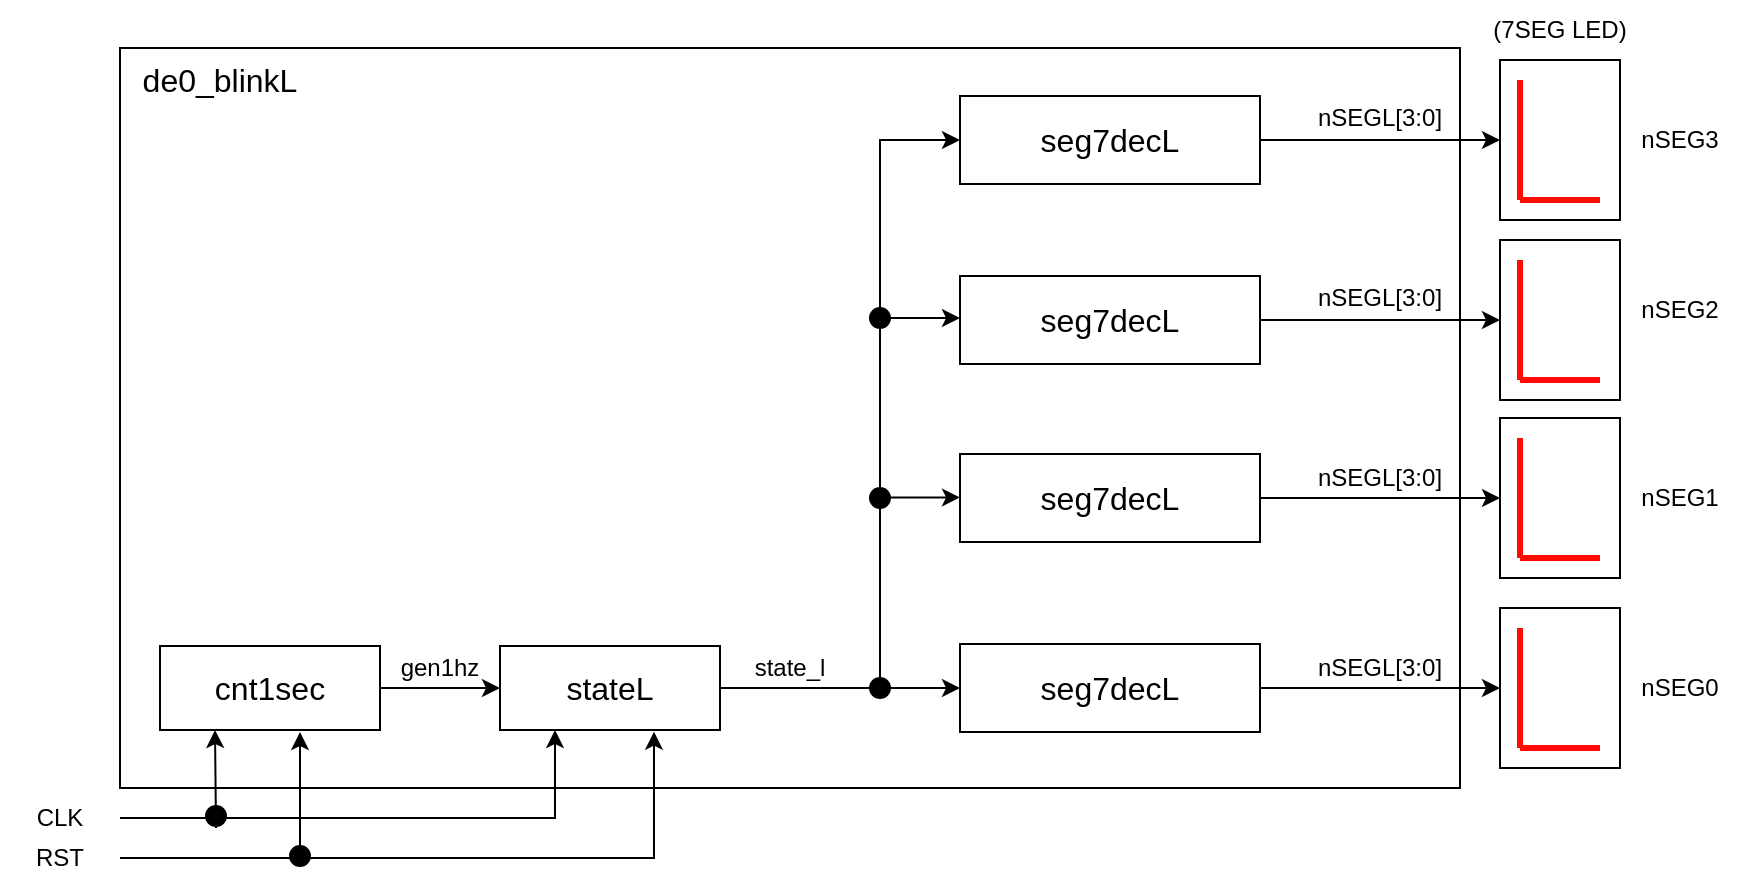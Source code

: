 <mxfile version="23.1.5" type="device">
  <diagram name="ページ1" id="_lpbjvuIAPRxVAizu4rP">
    <mxGraphModel dx="1195" dy="703" grid="1" gridSize="10" guides="1" tooltips="1" connect="1" arrows="1" fold="1" page="1" pageScale="1" pageWidth="1169" pageHeight="827" math="0" shadow="0">
      <root>
        <mxCell id="0" />
        <mxCell id="1" parent="0" />
        <mxCell id="twBeUbBtsLwBUZbS8eGF-85" value="&lt;div style=&quot;text-align: left;&quot;&gt;&lt;br&gt;&lt;/div&gt;" style="rounded=0;whiteSpace=wrap;html=1;" parent="1" vertex="1">
          <mxGeometry x="320" y="170" width="670" height="370" as="geometry" />
        </mxCell>
        <mxCell id="FP-CorOqzPrRMIkwvhT1-6" style="edgeStyle=orthogonalEdgeStyle;rounded=0;orthogonalLoop=1;jettySize=auto;html=1;exitX=1;exitY=0.5;exitDx=0;exitDy=0;entryX=0;entryY=0.5;entryDx=0;entryDy=0;" edge="1" parent="1" source="twBeUbBtsLwBUZbS8eGF-1" target="twBeUbBtsLwBUZbS8eGF-7">
          <mxGeometry relative="1" as="geometry" />
        </mxCell>
        <mxCell id="twBeUbBtsLwBUZbS8eGF-1" value="&lt;span style=&quot;font-size: 16px;&quot;&gt;seg7decL&lt;/span&gt;" style="rounded=0;whiteSpace=wrap;html=1;" parent="1" vertex="1">
          <mxGeometry x="740" y="194" width="150" height="44" as="geometry" />
        </mxCell>
        <mxCell id="twBeUbBtsLwBUZbS8eGF-16" value="" style="group" parent="1" vertex="1" connectable="0">
          <mxGeometry x="1010" y="176" width="60" height="80" as="geometry" />
        </mxCell>
        <mxCell id="twBeUbBtsLwBUZbS8eGF-7" value="" style="rounded=0;whiteSpace=wrap;html=1;" parent="twBeUbBtsLwBUZbS8eGF-16" vertex="1">
          <mxGeometry width="60" height="80" as="geometry" />
        </mxCell>
        <mxCell id="twBeUbBtsLwBUZbS8eGF-10" value="" style="endArrow=none;html=1;rounded=0;strokeColor=#FF0B03;strokeWidth=3;" parent="twBeUbBtsLwBUZbS8eGF-16" edge="1">
          <mxGeometry width="50" height="50" relative="1" as="geometry">
            <mxPoint x="10" y="70" as="sourcePoint" />
            <mxPoint x="50" y="70" as="targetPoint" />
          </mxGeometry>
        </mxCell>
        <mxCell id="twBeUbBtsLwBUZbS8eGF-13" value="" style="endArrow=none;html=1;rounded=0;strokeColor=#FF0B03;strokeWidth=3;" parent="twBeUbBtsLwBUZbS8eGF-16" edge="1">
          <mxGeometry width="50" height="50" relative="1" as="geometry">
            <mxPoint x="10" y="10" as="sourcePoint" />
            <mxPoint x="10" y="40" as="targetPoint" />
          </mxGeometry>
        </mxCell>
        <mxCell id="twBeUbBtsLwBUZbS8eGF-14" value="" style="endArrow=none;html=1;rounded=0;strokeColor=#FF0B03;strokeWidth=3;" parent="twBeUbBtsLwBUZbS8eGF-16" edge="1">
          <mxGeometry width="50" height="50" relative="1" as="geometry">
            <mxPoint x="10" y="40" as="sourcePoint" />
            <mxPoint x="10" y="70" as="targetPoint" />
          </mxGeometry>
        </mxCell>
        <mxCell id="twBeUbBtsLwBUZbS8eGF-20" value="" style="group" parent="1" vertex="1" connectable="0">
          <mxGeometry x="1010" y="266" width="60" height="80" as="geometry" />
        </mxCell>
        <mxCell id="twBeUbBtsLwBUZbS8eGF-21" value="" style="rounded=0;whiteSpace=wrap;html=1;" parent="twBeUbBtsLwBUZbS8eGF-20" vertex="1">
          <mxGeometry width="60" height="80" as="geometry" />
        </mxCell>
        <mxCell id="twBeUbBtsLwBUZbS8eGF-24" value="" style="endArrow=none;html=1;rounded=0;strokeColor=#FF0B03;strokeWidth=3;" parent="twBeUbBtsLwBUZbS8eGF-20" edge="1">
          <mxGeometry width="50" height="50" relative="1" as="geometry">
            <mxPoint x="10" y="70" as="sourcePoint" />
            <mxPoint x="50" y="70" as="targetPoint" />
          </mxGeometry>
        </mxCell>
        <mxCell id="twBeUbBtsLwBUZbS8eGF-27" value="" style="endArrow=none;html=1;rounded=0;strokeColor=#FF0B03;strokeWidth=3;" parent="twBeUbBtsLwBUZbS8eGF-20" edge="1">
          <mxGeometry width="50" height="50" relative="1" as="geometry">
            <mxPoint x="10" y="10" as="sourcePoint" />
            <mxPoint x="10" y="40" as="targetPoint" />
          </mxGeometry>
        </mxCell>
        <mxCell id="twBeUbBtsLwBUZbS8eGF-28" value="" style="endArrow=none;html=1;rounded=0;strokeColor=#FF0B03;strokeWidth=3;" parent="twBeUbBtsLwBUZbS8eGF-20" edge="1">
          <mxGeometry width="50" height="50" relative="1" as="geometry">
            <mxPoint x="10" y="40" as="sourcePoint" />
            <mxPoint x="10" y="70" as="targetPoint" />
          </mxGeometry>
        </mxCell>
        <mxCell id="twBeUbBtsLwBUZbS8eGF-30" value="nSEG3" style="text;html=1;strokeColor=none;fillColor=none;align=center;verticalAlign=middle;whiteSpace=wrap;rounded=0;" parent="1" vertex="1">
          <mxGeometry x="1070" y="201" width="60" height="30" as="geometry" />
        </mxCell>
        <mxCell id="twBeUbBtsLwBUZbS8eGF-31" value="nSEG2" style="text;html=1;strokeColor=none;fillColor=none;align=center;verticalAlign=middle;whiteSpace=wrap;rounded=0;" parent="1" vertex="1">
          <mxGeometry x="1070" y="286" width="60" height="30" as="geometry" />
        </mxCell>
        <mxCell id="twBeUbBtsLwBUZbS8eGF-34" value="nSEGL[3:0]" style="text;html=1;strokeColor=none;fillColor=none;align=center;verticalAlign=middle;whiteSpace=wrap;rounded=0;" parent="1" vertex="1">
          <mxGeometry x="920" y="190" width="60" height="30" as="geometry" />
        </mxCell>
        <mxCell id="twBeUbBtsLwBUZbS8eGF-37" value="" style="group" parent="1" vertex="1" connectable="0">
          <mxGeometry x="1010" y="355" width="60" height="80" as="geometry" />
        </mxCell>
        <mxCell id="twBeUbBtsLwBUZbS8eGF-38" value="" style="rounded=0;whiteSpace=wrap;html=1;" parent="twBeUbBtsLwBUZbS8eGF-37" vertex="1">
          <mxGeometry width="60" height="80" as="geometry" />
        </mxCell>
        <mxCell id="twBeUbBtsLwBUZbS8eGF-41" value="" style="endArrow=none;html=1;rounded=0;strokeColor=#FF0B03;strokeWidth=3;" parent="twBeUbBtsLwBUZbS8eGF-37" edge="1">
          <mxGeometry width="50" height="50" relative="1" as="geometry">
            <mxPoint x="10" y="70" as="sourcePoint" />
            <mxPoint x="50" y="70" as="targetPoint" />
          </mxGeometry>
        </mxCell>
        <mxCell id="twBeUbBtsLwBUZbS8eGF-44" value="" style="endArrow=none;html=1;rounded=0;strokeColor=#FF0B03;strokeWidth=3;" parent="twBeUbBtsLwBUZbS8eGF-37" edge="1">
          <mxGeometry width="50" height="50" relative="1" as="geometry">
            <mxPoint x="10" y="10" as="sourcePoint" />
            <mxPoint x="10" y="40" as="targetPoint" />
          </mxGeometry>
        </mxCell>
        <mxCell id="twBeUbBtsLwBUZbS8eGF-45" value="" style="endArrow=none;html=1;rounded=0;strokeColor=#FF0B03;strokeWidth=3;" parent="twBeUbBtsLwBUZbS8eGF-37" edge="1">
          <mxGeometry width="50" height="50" relative="1" as="geometry">
            <mxPoint x="10" y="40" as="sourcePoint" />
            <mxPoint x="10" y="70" as="targetPoint" />
          </mxGeometry>
        </mxCell>
        <mxCell id="twBeUbBtsLwBUZbS8eGF-46" value="" style="group" parent="1" vertex="1" connectable="0">
          <mxGeometry x="1010" y="450" width="60" height="80" as="geometry" />
        </mxCell>
        <mxCell id="twBeUbBtsLwBUZbS8eGF-47" value="" style="rounded=0;whiteSpace=wrap;html=1;" parent="twBeUbBtsLwBUZbS8eGF-46" vertex="1">
          <mxGeometry width="60" height="80" as="geometry" />
        </mxCell>
        <mxCell id="twBeUbBtsLwBUZbS8eGF-50" value="" style="endArrow=none;html=1;rounded=0;strokeColor=#FF0B03;strokeWidth=3;" parent="twBeUbBtsLwBUZbS8eGF-46" edge="1">
          <mxGeometry width="50" height="50" relative="1" as="geometry">
            <mxPoint x="10" y="70" as="sourcePoint" />
            <mxPoint x="50" y="70" as="targetPoint" />
          </mxGeometry>
        </mxCell>
        <mxCell id="twBeUbBtsLwBUZbS8eGF-53" value="" style="endArrow=none;html=1;rounded=0;strokeColor=#FF0B03;strokeWidth=3;" parent="twBeUbBtsLwBUZbS8eGF-46" edge="1">
          <mxGeometry width="50" height="50" relative="1" as="geometry">
            <mxPoint x="10" y="10" as="sourcePoint" />
            <mxPoint x="10" y="40" as="targetPoint" />
          </mxGeometry>
        </mxCell>
        <mxCell id="twBeUbBtsLwBUZbS8eGF-54" value="" style="endArrow=none;html=1;rounded=0;strokeColor=#FF0B03;strokeWidth=3;" parent="twBeUbBtsLwBUZbS8eGF-46" edge="1">
          <mxGeometry width="50" height="50" relative="1" as="geometry">
            <mxPoint x="10" y="40" as="sourcePoint" />
            <mxPoint x="10" y="70" as="targetPoint" />
          </mxGeometry>
        </mxCell>
        <mxCell id="twBeUbBtsLwBUZbS8eGF-56" value="nSEG1" style="text;html=1;strokeColor=none;fillColor=none;align=center;verticalAlign=middle;whiteSpace=wrap;rounded=0;" parent="1" vertex="1">
          <mxGeometry x="1070" y="380" width="60" height="30" as="geometry" />
        </mxCell>
        <mxCell id="twBeUbBtsLwBUZbS8eGF-57" value="nSEG0" style="text;html=1;strokeColor=none;fillColor=none;align=center;verticalAlign=middle;whiteSpace=wrap;rounded=0;" parent="1" vertex="1">
          <mxGeometry x="1070" y="475" width="60" height="30" as="geometry" />
        </mxCell>
        <mxCell id="FP-CorOqzPrRMIkwvhT1-19" style="edgeStyle=orthogonalEdgeStyle;rounded=0;orthogonalLoop=1;jettySize=auto;html=1;entryX=0;entryY=0.5;entryDx=0;entryDy=0;" edge="1" parent="1" source="twBeUbBtsLwBUZbS8eGF-73" target="FP-CorOqzPrRMIkwvhT1-9">
          <mxGeometry relative="1" as="geometry" />
        </mxCell>
        <mxCell id="twBeUbBtsLwBUZbS8eGF-73" value="&lt;font style=&quot;font-size: 16px;&quot;&gt;stateL&lt;/font&gt;" style="rounded=0;whiteSpace=wrap;html=1;" parent="1" vertex="1">
          <mxGeometry x="510" y="469" width="110" height="42" as="geometry" />
        </mxCell>
        <mxCell id="twBeUbBtsLwBUZbS8eGF-75" value="gen1hz" style="text;html=1;strokeColor=none;fillColor=none;align=center;verticalAlign=middle;whiteSpace=wrap;rounded=0;" parent="1" vertex="1">
          <mxGeometry x="450" y="465" width="60" height="30" as="geometry" />
        </mxCell>
        <mxCell id="FP-CorOqzPrRMIkwvhT1-17" style="edgeStyle=orthogonalEdgeStyle;rounded=0;orthogonalLoop=1;jettySize=auto;html=1;exitX=1;exitY=0.5;exitDx=0;exitDy=0;entryX=0.25;entryY=1;entryDx=0;entryDy=0;" edge="1" parent="1" source="twBeUbBtsLwBUZbS8eGF-78" target="twBeUbBtsLwBUZbS8eGF-73">
          <mxGeometry relative="1" as="geometry" />
        </mxCell>
        <mxCell id="twBeUbBtsLwBUZbS8eGF-78" value="CLK" style="text;html=1;strokeColor=none;fillColor=none;align=center;verticalAlign=middle;whiteSpace=wrap;rounded=0;" parent="1" vertex="1">
          <mxGeometry x="260" y="540" width="60" height="30" as="geometry" />
        </mxCell>
        <mxCell id="twBeUbBtsLwBUZbS8eGF-79" value="RST" style="text;html=1;strokeColor=none;fillColor=none;align=center;verticalAlign=middle;whiteSpace=wrap;rounded=0;" parent="1" vertex="1">
          <mxGeometry x="260" y="560" width="60" height="30" as="geometry" />
        </mxCell>
        <mxCell id="twBeUbBtsLwBUZbS8eGF-92" value="" style="ellipse;whiteSpace=wrap;html=1;fillColor=#000000;" parent="1" vertex="1">
          <mxGeometry x="695" y="485" width="10" height="10" as="geometry" />
        </mxCell>
        <mxCell id="twBeUbBtsLwBUZbS8eGF-94" value="&lt;font style=&quot;font-size: 16px;&quot;&gt;de0_blinkL&lt;/font&gt;" style="text;html=1;strokeColor=none;fillColor=none;align=center;verticalAlign=middle;whiteSpace=wrap;rounded=0;" parent="1" vertex="1">
          <mxGeometry x="340" y="171" width="60" height="30" as="geometry" />
        </mxCell>
        <mxCell id="twBeUbBtsLwBUZbS8eGF-107" value="(7SEG LED)" style="text;html=1;strokeColor=none;fillColor=none;align=center;verticalAlign=middle;whiteSpace=wrap;rounded=0;" parent="1" vertex="1">
          <mxGeometry x="1005" y="146" width="70" height="30" as="geometry" />
        </mxCell>
        <mxCell id="FP-CorOqzPrRMIkwvhT1-11" style="edgeStyle=orthogonalEdgeStyle;rounded=0;orthogonalLoop=1;jettySize=auto;html=1;entryX=0;entryY=0.5;entryDx=0;entryDy=0;" edge="1" parent="1" source="FP-CorOqzPrRMIkwvhT1-7" target="twBeUbBtsLwBUZbS8eGF-21">
          <mxGeometry relative="1" as="geometry" />
        </mxCell>
        <mxCell id="FP-CorOqzPrRMIkwvhT1-7" value="&lt;span style=&quot;font-size: 16px;&quot;&gt;seg7decL&lt;/span&gt;" style="rounded=0;whiteSpace=wrap;html=1;" vertex="1" parent="1">
          <mxGeometry x="740" y="284" width="150" height="44" as="geometry" />
        </mxCell>
        <mxCell id="FP-CorOqzPrRMIkwvhT1-12" style="edgeStyle=orthogonalEdgeStyle;rounded=0;orthogonalLoop=1;jettySize=auto;html=1;exitX=1;exitY=0.5;exitDx=0;exitDy=0;entryX=0;entryY=0.5;entryDx=0;entryDy=0;" edge="1" parent="1" source="FP-CorOqzPrRMIkwvhT1-8" target="twBeUbBtsLwBUZbS8eGF-38">
          <mxGeometry relative="1" as="geometry" />
        </mxCell>
        <mxCell id="FP-CorOqzPrRMIkwvhT1-8" value="&lt;span style=&quot;font-size: 16px;&quot;&gt;seg7decL&lt;/span&gt;" style="rounded=0;whiteSpace=wrap;html=1;" vertex="1" parent="1">
          <mxGeometry x="740" y="373" width="150" height="44" as="geometry" />
        </mxCell>
        <mxCell id="FP-CorOqzPrRMIkwvhT1-13" style="edgeStyle=orthogonalEdgeStyle;rounded=0;orthogonalLoop=1;jettySize=auto;html=1;entryX=0;entryY=0.5;entryDx=0;entryDy=0;" edge="1" parent="1" source="FP-CorOqzPrRMIkwvhT1-9" target="twBeUbBtsLwBUZbS8eGF-47">
          <mxGeometry relative="1" as="geometry" />
        </mxCell>
        <mxCell id="FP-CorOqzPrRMIkwvhT1-9" value="&lt;span style=&quot;font-size: 16px;&quot;&gt;seg7decL&lt;/span&gt;" style="rounded=0;whiteSpace=wrap;html=1;" vertex="1" parent="1">
          <mxGeometry x="740" y="468" width="150" height="44" as="geometry" />
        </mxCell>
        <mxCell id="FP-CorOqzPrRMIkwvhT1-18" style="edgeStyle=orthogonalEdgeStyle;rounded=0;orthogonalLoop=1;jettySize=auto;html=1;entryX=0.7;entryY=1.02;entryDx=0;entryDy=0;entryPerimeter=0;" edge="1" parent="1" source="twBeUbBtsLwBUZbS8eGF-79" target="twBeUbBtsLwBUZbS8eGF-73">
          <mxGeometry relative="1" as="geometry" />
        </mxCell>
        <mxCell id="FP-CorOqzPrRMIkwvhT1-25" value="" style="endArrow=classic;html=1;rounded=0;exitX=0.5;exitY=0;exitDx=0;exitDy=0;" edge="1" parent="1">
          <mxGeometry width="50" height="50" relative="1" as="geometry">
            <mxPoint x="700" y="485" as="sourcePoint" />
            <mxPoint x="740" y="216" as="targetPoint" />
            <Array as="points">
              <mxPoint x="700" y="216" />
            </Array>
          </mxGeometry>
        </mxCell>
        <mxCell id="FP-CorOqzPrRMIkwvhT1-27" value="" style="endArrow=classic;html=1;rounded=0;" edge="1" parent="1">
          <mxGeometry width="50" height="50" relative="1" as="geometry">
            <mxPoint x="700" y="305" as="sourcePoint" />
            <mxPoint x="740" y="305" as="targetPoint" />
          </mxGeometry>
        </mxCell>
        <mxCell id="FP-CorOqzPrRMIkwvhT1-29" value="" style="endArrow=classic;html=1;rounded=0;" edge="1" parent="1">
          <mxGeometry width="50" height="50" relative="1" as="geometry">
            <mxPoint x="700" y="394.71" as="sourcePoint" />
            <mxPoint x="740" y="394.71" as="targetPoint" />
          </mxGeometry>
        </mxCell>
        <mxCell id="FP-CorOqzPrRMIkwvhT1-30" value="" style="ellipse;whiteSpace=wrap;html=1;fillColor=#000000;" vertex="1" parent="1">
          <mxGeometry x="695" y="390" width="10" height="10" as="geometry" />
        </mxCell>
        <mxCell id="FP-CorOqzPrRMIkwvhT1-31" value="" style="ellipse;whiteSpace=wrap;html=1;fillColor=#000000;" vertex="1" parent="1">
          <mxGeometry x="695" y="300" width="10" height="10" as="geometry" />
        </mxCell>
        <mxCell id="FP-CorOqzPrRMIkwvhT1-34" style="edgeStyle=orthogonalEdgeStyle;rounded=0;orthogonalLoop=1;jettySize=auto;html=1;entryX=0;entryY=0.5;entryDx=0;entryDy=0;" edge="1" parent="1" source="FP-CorOqzPrRMIkwvhT1-32" target="twBeUbBtsLwBUZbS8eGF-73">
          <mxGeometry relative="1" as="geometry" />
        </mxCell>
        <mxCell id="FP-CorOqzPrRMIkwvhT1-32" value="&lt;font style=&quot;font-size: 16px;&quot;&gt;cnt1sec&lt;/font&gt;" style="rounded=0;whiteSpace=wrap;html=1;" vertex="1" parent="1">
          <mxGeometry x="340" y="469" width="110" height="42" as="geometry" />
        </mxCell>
        <mxCell id="FP-CorOqzPrRMIkwvhT1-35" value="" style="ellipse;whiteSpace=wrap;html=1;fillColor=#000000;" vertex="1" parent="1">
          <mxGeometry x="363" y="549" width="10" height="10" as="geometry" />
        </mxCell>
        <mxCell id="FP-CorOqzPrRMIkwvhT1-36" value="" style="endArrow=classic;html=1;rounded=0;entryX=0.25;entryY=1;entryDx=0;entryDy=0;" edge="1" parent="1" target="FP-CorOqzPrRMIkwvhT1-32">
          <mxGeometry width="50" height="50" relative="1" as="geometry">
            <mxPoint x="368" y="560" as="sourcePoint" />
            <mxPoint x="410" y="520" as="targetPoint" />
          </mxGeometry>
        </mxCell>
        <mxCell id="FP-CorOqzPrRMIkwvhT1-37" value="" style="endArrow=classic;html=1;rounded=0;entryX=0.25;entryY=1;entryDx=0;entryDy=0;" edge="1" parent="1">
          <mxGeometry width="50" height="50" relative="1" as="geometry">
            <mxPoint x="410" y="570" as="sourcePoint" />
            <mxPoint x="410" y="512" as="targetPoint" />
          </mxGeometry>
        </mxCell>
        <mxCell id="FP-CorOqzPrRMIkwvhT1-38" value="" style="ellipse;whiteSpace=wrap;html=1;fillColor=#000000;" vertex="1" parent="1">
          <mxGeometry x="405" y="569" width="10" height="10" as="geometry" />
        </mxCell>
        <mxCell id="FP-CorOqzPrRMIkwvhT1-39" value="state_l" style="text;html=1;strokeColor=none;fillColor=none;align=center;verticalAlign=middle;whiteSpace=wrap;rounded=0;" vertex="1" parent="1">
          <mxGeometry x="625" y="465" width="60" height="30" as="geometry" />
        </mxCell>
        <mxCell id="FP-CorOqzPrRMIkwvhT1-40" value="nSEGL[3:0]" style="text;html=1;strokeColor=none;fillColor=none;align=center;verticalAlign=middle;whiteSpace=wrap;rounded=0;" vertex="1" parent="1">
          <mxGeometry x="920" y="280" width="60" height="30" as="geometry" />
        </mxCell>
        <mxCell id="FP-CorOqzPrRMIkwvhT1-41" value="nSEGL[3:0]" style="text;html=1;strokeColor=none;fillColor=none;align=center;verticalAlign=middle;whiteSpace=wrap;rounded=0;" vertex="1" parent="1">
          <mxGeometry x="920" y="370" width="60" height="30" as="geometry" />
        </mxCell>
        <mxCell id="FP-CorOqzPrRMIkwvhT1-42" value="nSEGL[3:0]" style="text;html=1;strokeColor=none;fillColor=none;align=center;verticalAlign=middle;whiteSpace=wrap;rounded=0;" vertex="1" parent="1">
          <mxGeometry x="920" y="465" width="60" height="30" as="geometry" />
        </mxCell>
      </root>
    </mxGraphModel>
  </diagram>
</mxfile>
